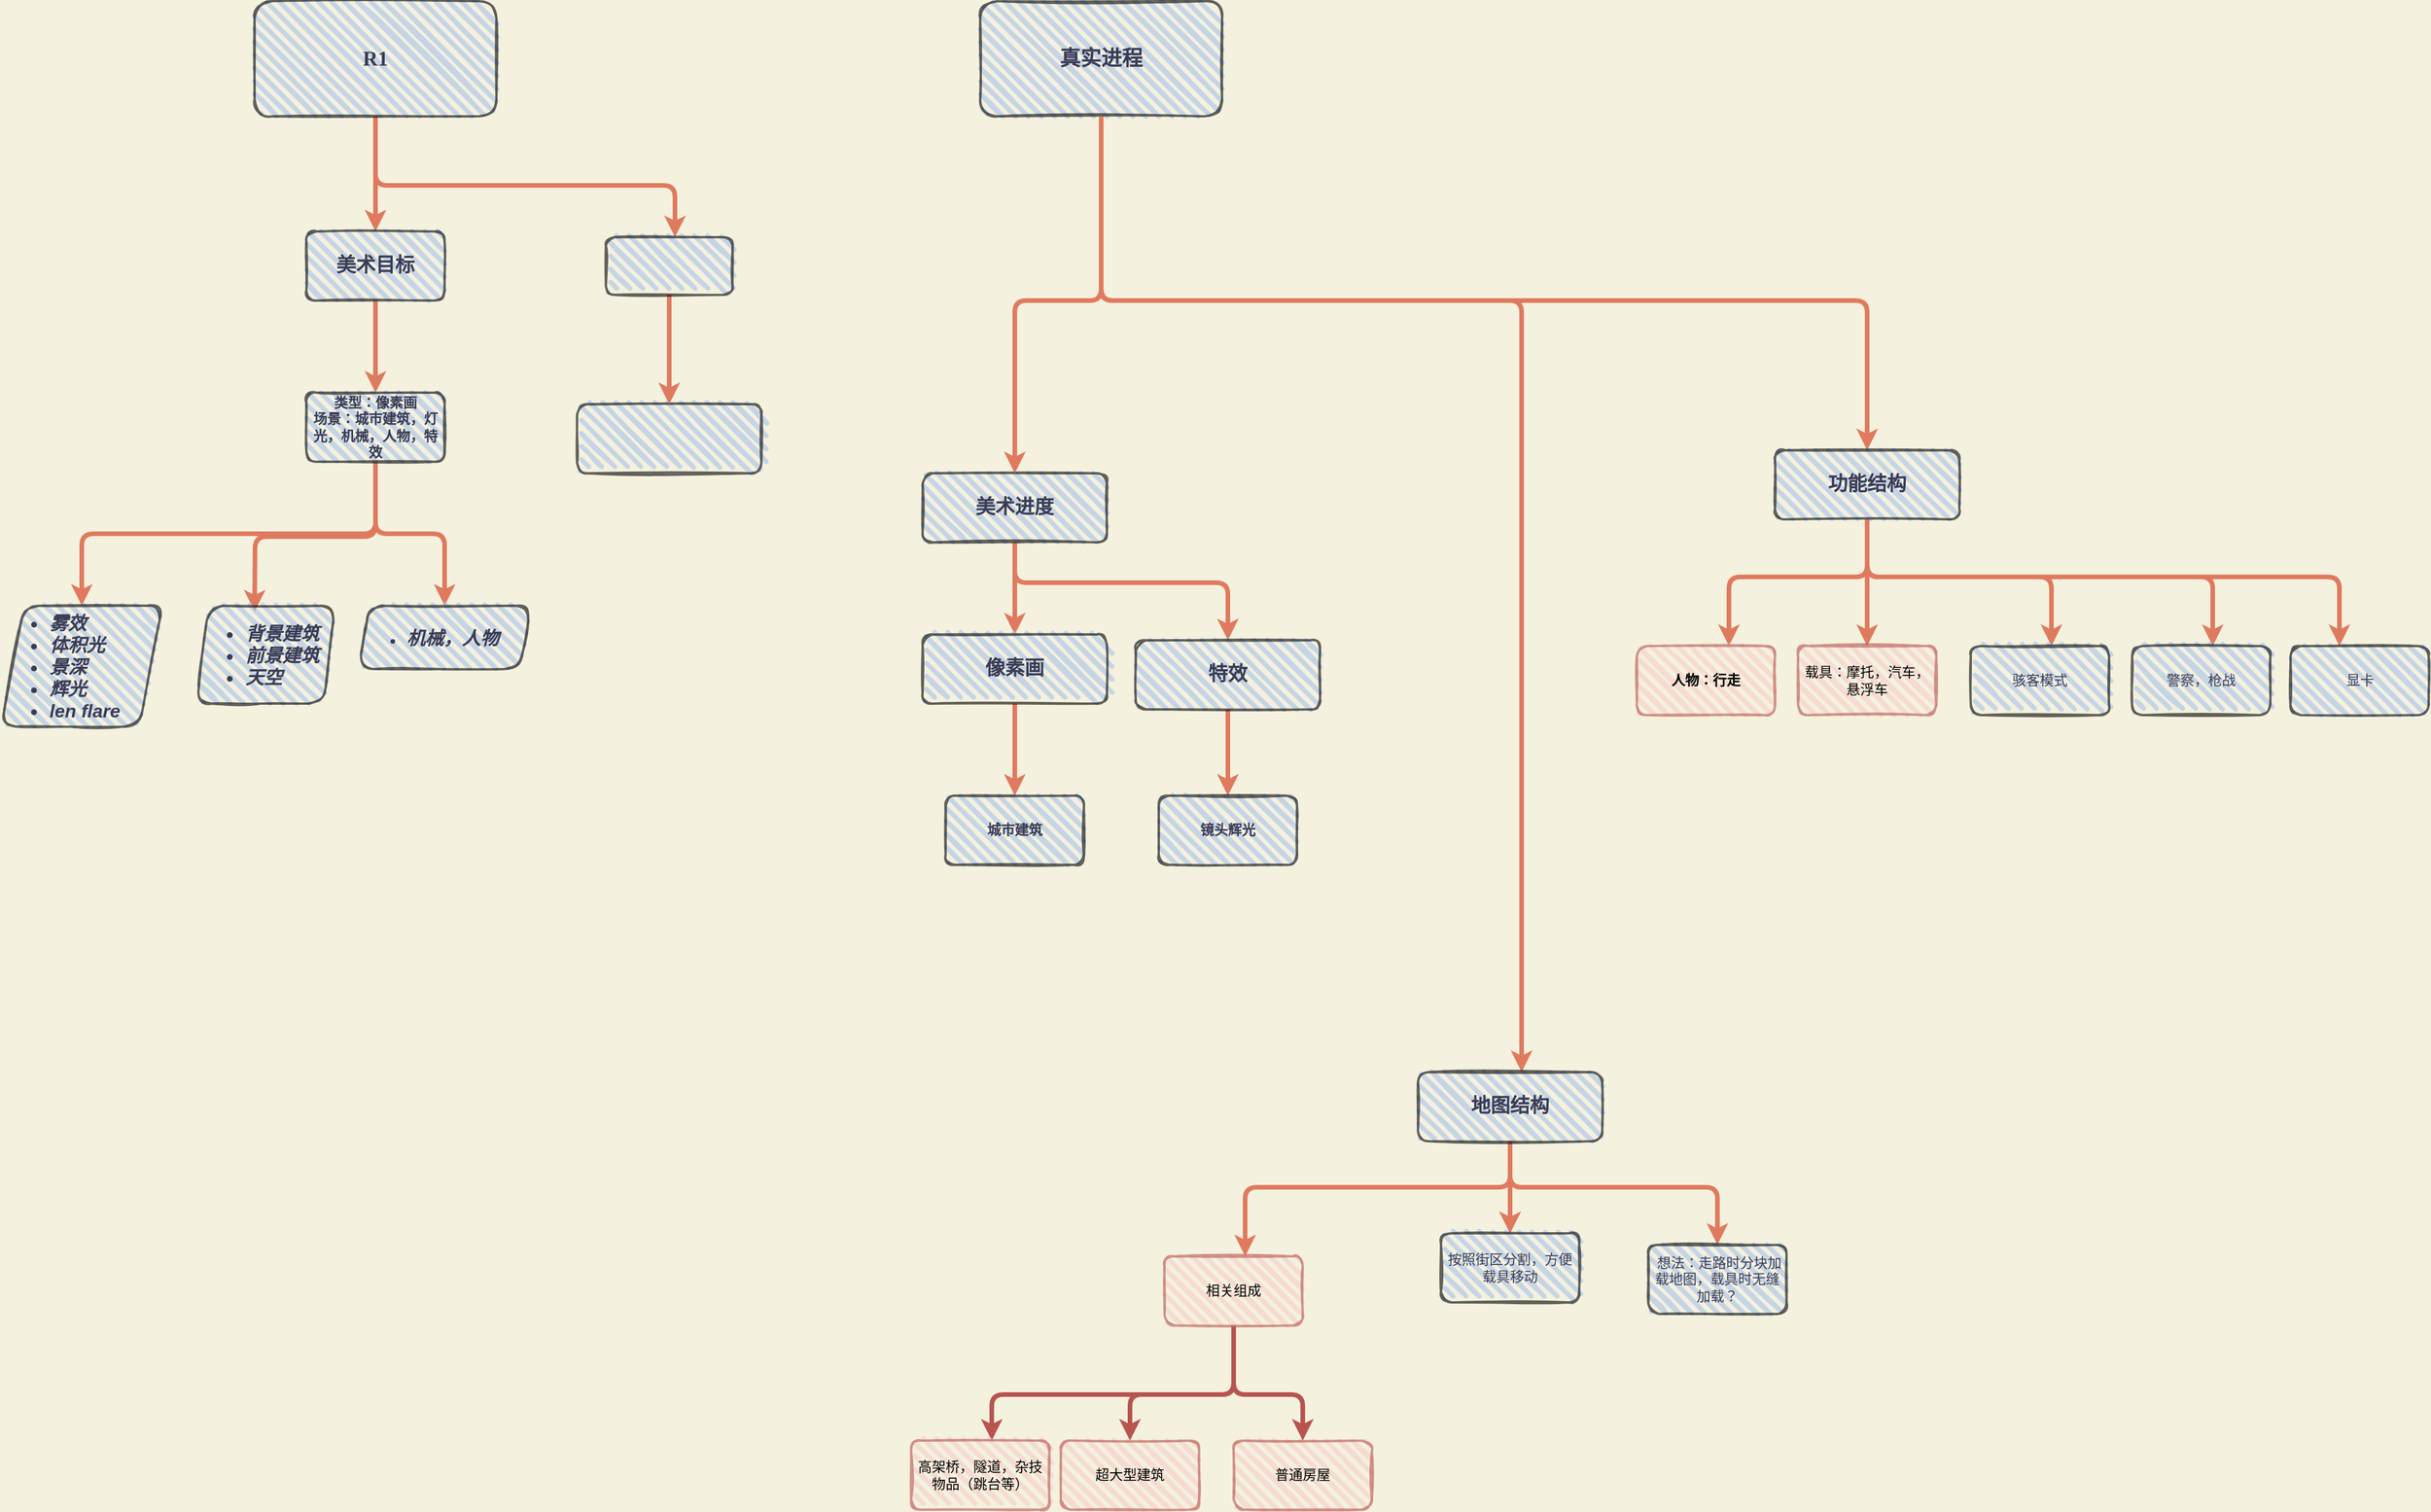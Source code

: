 <mxfile version="15.7.3" type="github">
  <diagram id="qunk6GA_WOo8kIJYr950" name="Page-1">
    <mxGraphModel dx="1673" dy="934" grid="1" gridSize="10" guides="1" tooltips="1" connect="1" arrows="1" fold="1" page="1" pageScale="1" pageWidth="827" pageHeight="1169" background="#F4F1DE" math="0" shadow="0">
      <root>
        <mxCell id="0" />
        <mxCell id="1" parent="0" />
        <mxCell id="x0J6Hs-SUJabOpPmVFmc-26" value="" style="edgeStyle=orthogonalEdgeStyle;curved=0;rounded=1;sketch=0;orthogonalLoop=1;jettySize=auto;html=1;fontColor=#393C56;strokeColor=#E07A5F;strokeWidth=4;fillColor=#F2CC8F;" parent="1" source="x0J6Hs-SUJabOpPmVFmc-2" target="x0J6Hs-SUJabOpPmVFmc-25" edge="1">
          <mxGeometry relative="1" as="geometry" />
        </mxCell>
        <mxCell id="x0J6Hs-SUJabOpPmVFmc-31" value="" style="edgeStyle=orthogonalEdgeStyle;curved=0;rounded=1;sketch=0;orthogonalLoop=1;jettySize=auto;html=1;fontColor=#393C56;strokeColor=#E07A5F;strokeWidth=4;fillColor=#F2CC8F;" parent="1" source="x0J6Hs-SUJabOpPmVFmc-2" target="x0J6Hs-SUJabOpPmVFmc-32" edge="1">
          <mxGeometry relative="1" as="geometry">
            <Array as="points">
              <mxPoint x="405" y="550" />
              <mxPoint x="665" y="550" />
            </Array>
          </mxGeometry>
        </mxCell>
        <mxCell id="x0J6Hs-SUJabOpPmVFmc-2" value="&lt;h2&gt;&lt;font face=&quot;Comic Sans MS&quot;&gt;R1&lt;/font&gt;&lt;/h2&gt;" style="rounded=1;whiteSpace=wrap;html=1;strokeWidth=2;fillWeight=4;hachureGap=8;hachureAngle=45;sketch=1;fontColor=#393C56;opacity=60;fillColor=#A9C4EB;" parent="1" vertex="1">
          <mxGeometry x="300" y="390" width="210" height="100" as="geometry" />
        </mxCell>
        <mxCell id="x0J6Hs-SUJabOpPmVFmc-28" value="" style="edgeStyle=orthogonalEdgeStyle;curved=0;rounded=1;sketch=0;orthogonalLoop=1;jettySize=auto;html=1;fontColor=#393C56;strokeColor=#E07A5F;strokeWidth=4;fillColor=#F2CC8F;" parent="1" source="x0J6Hs-SUJabOpPmVFmc-25" target="x0J6Hs-SUJabOpPmVFmc-27" edge="1">
          <mxGeometry relative="1" as="geometry" />
        </mxCell>
        <mxCell id="x0J6Hs-SUJabOpPmVFmc-25" value="&lt;b&gt;&lt;font style=&quot;font-size: 17px&quot;&gt;美术目标&lt;br&gt;&lt;/font&gt;&lt;/b&gt;" style="whiteSpace=wrap;html=1;rounded=1;fontColor=#393C56;strokeWidth=2;fillColor=#A9C4EB;opacity=60;sketch=1;fillWeight=4;hachureGap=8;hachureAngle=45;" parent="1" vertex="1">
          <mxGeometry x="345" y="590" width="120" height="60" as="geometry" />
        </mxCell>
        <mxCell id="iNKctxHvpy_qpzK7dmA8-24" style="edgeStyle=orthogonalEdgeStyle;rounded=1;orthogonalLoop=1;jettySize=auto;html=1;exitX=0.5;exitY=1;exitDx=0;exitDy=0;strokeColor=#E07A5F;strokeWidth=4;" parent="1" source="x0J6Hs-SUJabOpPmVFmc-27" target="iNKctxHvpy_qpzK7dmA8-31" edge="1">
          <mxGeometry relative="1" as="geometry">
            <mxPoint x="140" y="920" as="targetPoint" />
          </mxGeometry>
        </mxCell>
        <mxCell id="iNKctxHvpy_qpzK7dmA8-33" style="edgeStyle=orthogonalEdgeStyle;rounded=1;orthogonalLoop=1;jettySize=auto;html=1;exitX=0.5;exitY=1;exitDx=0;exitDy=0;strokeColor=#E07A5F;strokeWidth=4;" parent="1" source="x0J6Hs-SUJabOpPmVFmc-27" edge="1">
          <mxGeometry relative="1" as="geometry">
            <mxPoint x="300" y="920" as="targetPoint" />
          </mxGeometry>
        </mxCell>
        <mxCell id="iNKctxHvpy_qpzK7dmA8-35" style="edgeStyle=orthogonalEdgeStyle;rounded=1;orthogonalLoop=1;jettySize=auto;html=1;exitX=0.5;exitY=1;exitDx=0;exitDy=0;strokeColor=#E07A5F;strokeWidth=4;entryX=0.5;entryY=0;entryDx=0;entryDy=0;" parent="1" source="x0J6Hs-SUJabOpPmVFmc-27" target="iNKctxHvpy_qpzK7dmA8-36" edge="1">
          <mxGeometry relative="1" as="geometry">
            <mxPoint x="450" y="900" as="targetPoint" />
          </mxGeometry>
        </mxCell>
        <mxCell id="x0J6Hs-SUJabOpPmVFmc-27" value="&lt;b&gt;类型：像素画&lt;br&gt;场景：城市建筑，灯光，机械，人物，特效&lt;br&gt;&lt;/b&gt;" style="whiteSpace=wrap;html=1;rounded=1;fontColor=#393C56;strokeWidth=2;fillColor=#A9C4EB;opacity=60;sketch=1;fillWeight=4;hachureGap=8;hachureAngle=45;" parent="1" vertex="1">
          <mxGeometry x="345" y="730" width="120" height="60" as="geometry" />
        </mxCell>
        <mxCell id="x0J6Hs-SUJabOpPmVFmc-30" value="&lt;h2&gt;&lt;br&gt;&lt;/h2&gt;" style="rounded=1;whiteSpace=wrap;html=1;strokeWidth=2;fillWeight=4;hachureGap=8;hachureAngle=45;sketch=1;fontColor=#393C56;opacity=60;fillColor=#A9C4EB;" parent="1" vertex="1">
          <mxGeometry x="580" y="740" width="160" height="60" as="geometry" />
        </mxCell>
        <mxCell id="x0J6Hs-SUJabOpPmVFmc-33" style="edgeStyle=orthogonalEdgeStyle;curved=0;rounded=1;sketch=0;orthogonalLoop=1;jettySize=auto;html=1;fontColor=#393C56;strokeColor=#E07A5F;strokeWidth=4;fillColor=#F2CC8F;" parent="1" source="x0J6Hs-SUJabOpPmVFmc-32" target="x0J6Hs-SUJabOpPmVFmc-30" edge="1">
          <mxGeometry relative="1" as="geometry" />
        </mxCell>
        <mxCell id="x0J6Hs-SUJabOpPmVFmc-32" value="" style="whiteSpace=wrap;html=1;rounded=1;fontColor=#393C56;strokeWidth=2;fillColor=#A9C4EB;opacity=60;sketch=1;fillWeight=4;hachureGap=8;hachureAngle=45;" parent="1" vertex="1">
          <mxGeometry x="605" y="595" width="110" height="50" as="geometry" />
        </mxCell>
        <mxCell id="iNKctxHvpy_qpzK7dmA8-31" value="&lt;ul style=&quot;font-family: &amp;#34;helvetica&amp;#34; ; font-size: 16px&quot;&gt;&lt;li&gt;&lt;b&gt;&lt;i&gt;雾效&amp;nbsp;&lt;/i&gt;&lt;/b&gt;&lt;/li&gt;&lt;li&gt;&lt;b&gt;&lt;i&gt;体积光&lt;/i&gt;&lt;/b&gt;&lt;/li&gt;&lt;li&gt;&lt;b&gt;&lt;i&gt;景深&lt;/i&gt;&lt;/b&gt;&lt;/li&gt;&lt;li&gt;&lt;b&gt;&lt;i&gt;辉光&lt;/i&gt;&lt;/b&gt;&lt;/li&gt;&lt;li&gt;&lt;b&gt;&lt;i&gt;len flare&lt;/i&gt;&lt;/b&gt;&lt;/li&gt;&lt;/ul&gt;" style="shape=parallelogram;perimeter=parallelogramPerimeter;whiteSpace=wrap;html=1;fixedSize=1;rounded=1;fontColor=#393C56;strokeWidth=2;fillColor=#A9C4EB;opacity=60;sketch=1;fillWeight=4;hachureGap=8;hachureAngle=45;arcSize=26;size=20;align=left;" parent="1" vertex="1">
          <mxGeometry x="80" y="915" width="140" height="105" as="geometry" />
        </mxCell>
        <mxCell id="iNKctxHvpy_qpzK7dmA8-34" value="&lt;ul style=&quot;font-family: &amp;#34;helvetica&amp;#34; ; font-size: 16px&quot;&gt;&lt;li&gt;&lt;i&gt;&lt;b&gt;背景建筑&lt;/b&gt;&lt;/i&gt;&lt;/li&gt;&lt;li&gt;&lt;i&gt;&lt;b&gt;前景建筑&lt;/b&gt;&lt;/i&gt;&lt;/li&gt;&lt;li&gt;&lt;i&gt;&lt;b&gt;天空&lt;/b&gt;&lt;/i&gt;&lt;/li&gt;&lt;/ul&gt;" style="shape=parallelogram;perimeter=parallelogramPerimeter;whiteSpace=wrap;html=1;fixedSize=1;rounded=1;fontColor=#393C56;strokeWidth=2;fillColor=#A9C4EB;opacity=60;sketch=1;fillWeight=4;hachureGap=8;hachureAngle=45;arcSize=26;size=10;align=left;" parent="1" vertex="1">
          <mxGeometry x="250" y="915" width="120" height="85" as="geometry" />
        </mxCell>
        <mxCell id="iNKctxHvpy_qpzK7dmA8-36" value="&lt;ul style=&quot;font-family: &amp;#34;helvetica&amp;#34;&quot;&gt;&lt;li&gt;&lt;font style=&quot;font-size: 16px&quot;&gt;&lt;b&gt;&lt;i&gt;机械，人物&lt;/i&gt;&lt;/b&gt;&lt;/font&gt;&lt;/li&gt;&lt;/ul&gt;" style="shape=parallelogram;perimeter=parallelogramPerimeter;whiteSpace=wrap;html=1;fixedSize=1;rounded=1;fontColor=#393C56;strokeWidth=2;fillColor=#A9C4EB;opacity=60;sketch=1;fillWeight=4;hachureGap=8;hachureAngle=45;arcSize=26;size=10;align=left;" parent="1" vertex="1">
          <mxGeometry x="390" y="915" width="150" height="55" as="geometry" />
        </mxCell>
        <mxCell id="dnLQfkRXEL9VE3s6WOsT-1" style="edgeStyle=orthogonalEdgeStyle;rounded=1;orthogonalLoop=1;jettySize=auto;html=1;exitX=0.5;exitY=1;exitDx=0;exitDy=0;strokeWidth=4;strokeColor=#E07A5F;" edge="1" parent="1" source="5SCztgLRrLlrjDLLtxP2-1" target="dnLQfkRXEL9VE3s6WOsT-3">
          <mxGeometry relative="1" as="geometry">
            <mxPoint x="1430" y="650" as="targetPoint" />
            <Array as="points">
              <mxPoint x="1035" y="650" />
              <mxPoint x="1700" y="650" />
            </Array>
          </mxGeometry>
        </mxCell>
        <mxCell id="dnLQfkRXEL9VE3s6WOsT-20" style="edgeStyle=orthogonalEdgeStyle;rounded=1;orthogonalLoop=1;jettySize=auto;html=1;fontSize=14;strokeColor=#E07A5F;strokeWidth=4;" edge="1" parent="1" source="5SCztgLRrLlrjDLLtxP2-1" target="dnLQfkRXEL9VE3s6WOsT-19">
          <mxGeometry relative="1" as="geometry">
            <Array as="points">
              <mxPoint x="1035" y="650" />
              <mxPoint x="1400" y="650" />
            </Array>
          </mxGeometry>
        </mxCell>
        <mxCell id="5SCztgLRrLlrjDLLtxP2-1" value="&lt;h2&gt;&lt;font face=&quot;Comic Sans MS&quot;&gt;真实进程&lt;/font&gt;&lt;/h2&gt;" style="rounded=1;whiteSpace=wrap;html=1;strokeWidth=2;fillWeight=4;hachureGap=8;hachureAngle=45;sketch=1;fontColor=#393C56;opacity=60;fillColor=#A9C4EB;" parent="1" vertex="1">
          <mxGeometry x="930" y="390" width="210" height="100" as="geometry" />
        </mxCell>
        <mxCell id="5SCztgLRrLlrjDLLtxP2-14" value="" style="edgeStyle=orthogonalEdgeStyle;rounded=1;orthogonalLoop=1;jettySize=auto;html=1;strokeColor=#E07A5F;strokeWidth=4;" parent="1" source="5SCztgLRrLlrjDLLtxP2-3" target="5SCztgLRrLlrjDLLtxP2-13" edge="1">
          <mxGeometry relative="1" as="geometry" />
        </mxCell>
        <mxCell id="5SCztgLRrLlrjDLLtxP2-17" style="edgeStyle=orthogonalEdgeStyle;rounded=1;orthogonalLoop=1;jettySize=auto;html=1;strokeColor=#E07A5F;strokeWidth=4;" parent="1" source="5SCztgLRrLlrjDLLtxP2-3" target="5SCztgLRrLlrjDLLtxP2-18" edge="1">
          <mxGeometry relative="1" as="geometry">
            <mxPoint x="1145" y="965" as="targetPoint" />
            <Array as="points">
              <mxPoint x="960" y="895" />
              <mxPoint x="1145" y="895" />
            </Array>
          </mxGeometry>
        </mxCell>
        <mxCell id="5SCztgLRrLlrjDLLtxP2-3" value="&lt;b&gt;&lt;font style=&quot;font-size: 17px&quot;&gt;美术进度&lt;/font&gt;&lt;/b&gt;" style="rounded=1;whiteSpace=wrap;html=1;strokeWidth=2;fillWeight=4;hachureGap=8;hachureAngle=45;sketch=1;fontColor=#393C56;opacity=60;fillColor=#A9C4EB;" parent="1" vertex="1">
          <mxGeometry x="880" y="800" width="160" height="60" as="geometry" />
        </mxCell>
        <mxCell id="5SCztgLRrLlrjDLLtxP2-4" style="edgeStyle=orthogonalEdgeStyle;curved=0;rounded=1;sketch=0;orthogonalLoop=1;jettySize=auto;html=1;fontColor=#393C56;strokeColor=#E07A5F;strokeWidth=4;fillColor=#F2CC8F;" parent="1" source="5SCztgLRrLlrjDLLtxP2-1" target="5SCztgLRrLlrjDLLtxP2-3" edge="1">
          <mxGeometry relative="1" as="geometry">
            <mxPoint x="1040" y="510" as="sourcePoint" />
            <Array as="points">
              <mxPoint x="1035" y="650" />
              <mxPoint x="960" y="650" />
            </Array>
          </mxGeometry>
        </mxCell>
        <mxCell id="5SCztgLRrLlrjDLLtxP2-16" value="" style="edgeStyle=orthogonalEdgeStyle;rounded=1;orthogonalLoop=1;jettySize=auto;html=1;strokeColor=#E07A5F;strokeWidth=4;" parent="1" source="5SCztgLRrLlrjDLLtxP2-13" target="5SCztgLRrLlrjDLLtxP2-15" edge="1">
          <mxGeometry relative="1" as="geometry" />
        </mxCell>
        <mxCell id="5SCztgLRrLlrjDLLtxP2-13" value="&lt;b&gt;&lt;font style=&quot;font-size: 17px&quot;&gt;像素画&lt;/font&gt;&lt;/b&gt;" style="rounded=1;whiteSpace=wrap;html=1;strokeWidth=2;fillWeight=4;hachureGap=8;hachureAngle=45;sketch=1;fontColor=#393C56;opacity=60;fillColor=#A9C4EB;" parent="1" vertex="1">
          <mxGeometry x="880" y="940" width="160" height="60" as="geometry" />
        </mxCell>
        <mxCell id="5SCztgLRrLlrjDLLtxP2-15" value="&lt;b&gt;城市建筑&lt;/b&gt;" style="whiteSpace=wrap;html=1;rounded=1;fontColor=#393C56;strokeWidth=2;fillColor=#A9C4EB;opacity=60;sketch=1;fillWeight=4;hachureGap=8;hachureAngle=45;" parent="1" vertex="1">
          <mxGeometry x="900" y="1080" width="120" height="60" as="geometry" />
        </mxCell>
        <mxCell id="5SCztgLRrLlrjDLLtxP2-20" value="" style="edgeStyle=orthogonalEdgeStyle;rounded=1;orthogonalLoop=1;jettySize=auto;html=1;strokeColor=#E07A5F;strokeWidth=4;" parent="1" source="5SCztgLRrLlrjDLLtxP2-18" target="5SCztgLRrLlrjDLLtxP2-19" edge="1">
          <mxGeometry relative="1" as="geometry" />
        </mxCell>
        <mxCell id="5SCztgLRrLlrjDLLtxP2-18" value="&lt;b&gt;&lt;font style=&quot;font-size: 17px&quot;&gt;特效&lt;/font&gt;&lt;/b&gt;" style="rounded=1;whiteSpace=wrap;html=1;strokeWidth=2;fillWeight=4;hachureGap=8;hachureAngle=45;sketch=1;fontColor=#393C56;opacity=60;fillColor=#A9C4EB;" parent="1" vertex="1">
          <mxGeometry x="1065" y="945" width="160" height="60" as="geometry" />
        </mxCell>
        <mxCell id="5SCztgLRrLlrjDLLtxP2-19" value="&lt;b&gt;镜头辉光&lt;/b&gt;" style="whiteSpace=wrap;html=1;rounded=1;fontColor=#393C56;strokeWidth=2;fillColor=#A9C4EB;opacity=60;sketch=1;fillWeight=4;hachureGap=8;hachureAngle=45;" parent="1" vertex="1">
          <mxGeometry x="1085" y="1080" width="120" height="60" as="geometry" />
        </mxCell>
        <mxCell id="dnLQfkRXEL9VE3s6WOsT-6" value="" style="edgeStyle=orthogonalEdgeStyle;rounded=1;orthogonalLoop=1;jettySize=auto;html=1;strokeColor=#E07A5F;strokeWidth=4;" edge="1" parent="1" source="dnLQfkRXEL9VE3s6WOsT-3" target="dnLQfkRXEL9VE3s6WOsT-5">
          <mxGeometry relative="1" as="geometry" />
        </mxCell>
        <mxCell id="dnLQfkRXEL9VE3s6WOsT-8" value="" style="edgeStyle=orthogonalEdgeStyle;rounded=1;orthogonalLoop=1;jettySize=auto;html=1;fontSize=14;strokeColor=#E07A5F;strokeWidth=4;" edge="1" parent="1" source="dnLQfkRXEL9VE3s6WOsT-3" target="dnLQfkRXEL9VE3s6WOsT-7">
          <mxGeometry relative="1" as="geometry">
            <Array as="points">
              <mxPoint x="1700" y="890" />
              <mxPoint x="1580" y="890" />
            </Array>
          </mxGeometry>
        </mxCell>
        <mxCell id="dnLQfkRXEL9VE3s6WOsT-13" value="" style="edgeStyle=orthogonalEdgeStyle;rounded=1;orthogonalLoop=1;jettySize=auto;html=1;fontSize=14;strokeColor=#E07A5F;strokeWidth=4;" edge="1" parent="1" source="dnLQfkRXEL9VE3s6WOsT-3" target="dnLQfkRXEL9VE3s6WOsT-12">
          <mxGeometry relative="1" as="geometry">
            <Array as="points">
              <mxPoint x="1700" y="890" />
              <mxPoint x="1860" y="890" />
            </Array>
          </mxGeometry>
        </mxCell>
        <mxCell id="dnLQfkRXEL9VE3s6WOsT-15" value="" style="edgeStyle=orthogonalEdgeStyle;rounded=1;orthogonalLoop=1;jettySize=auto;html=1;fontSize=14;strokeColor=#E07A5F;strokeWidth=4;" edge="1" parent="1" source="dnLQfkRXEL9VE3s6WOsT-3" target="dnLQfkRXEL9VE3s6WOsT-14">
          <mxGeometry relative="1" as="geometry">
            <Array as="points">
              <mxPoint x="1700" y="890" />
              <mxPoint x="2000" y="890" />
            </Array>
          </mxGeometry>
        </mxCell>
        <mxCell id="dnLQfkRXEL9VE3s6WOsT-17" value="" style="edgeStyle=orthogonalEdgeStyle;rounded=1;orthogonalLoop=1;jettySize=auto;html=1;fontSize=14;strokeColor=#E07A5F;strokeWidth=4;" edge="1" parent="1" source="dnLQfkRXEL9VE3s6WOsT-3" target="dnLQfkRXEL9VE3s6WOsT-16">
          <mxGeometry relative="1" as="geometry">
            <Array as="points">
              <mxPoint x="1700" y="890" />
              <mxPoint x="2110" y="890" />
              <mxPoint x="2110" y="990" />
            </Array>
          </mxGeometry>
        </mxCell>
        <mxCell id="dnLQfkRXEL9VE3s6WOsT-3" value="&lt;span style=&quot;font-size: 17px&quot;&gt;&lt;b&gt;功能结构&lt;br&gt;&lt;/b&gt;&lt;/span&gt;" style="rounded=1;whiteSpace=wrap;html=1;strokeWidth=2;fillWeight=4;hachureGap=8;hachureAngle=45;sketch=1;fontColor=#393C56;opacity=60;fillColor=#A9C4EB;" vertex="1" parent="1">
          <mxGeometry x="1620" y="780" width="160" height="60" as="geometry" />
        </mxCell>
        <mxCell id="dnLQfkRXEL9VE3s6WOsT-5" value="&lt;font style=&quot;font-size: 12px&quot;&gt;载具：摩托，汽车，悬浮车&lt;/font&gt;" style="whiteSpace=wrap;html=1;rounded=1;strokeWidth=2;fillColor=#f8cecc;opacity=60;sketch=1;fillWeight=4;hachureGap=8;hachureAngle=45;strokeColor=#b85450;" vertex="1" parent="1">
          <mxGeometry x="1640" y="950" width="120" height="60" as="geometry" />
        </mxCell>
        <mxCell id="dnLQfkRXEL9VE3s6WOsT-7" value="&lt;b&gt;人物：行走&lt;/b&gt;" style="whiteSpace=wrap;html=1;rounded=1;strokeWidth=2;fillColor=#f8cecc;opacity=60;sketch=1;fillWeight=4;hachureGap=8;hachureAngle=45;strokeColor=#b85450;" vertex="1" parent="1">
          <mxGeometry x="1500" y="950" width="120" height="60" as="geometry" />
        </mxCell>
        <mxCell id="dnLQfkRXEL9VE3s6WOsT-12" value="骇客模式" style="whiteSpace=wrap;html=1;rounded=1;fontColor=#393C56;strokeWidth=2;fillColor=#A9C4EB;opacity=60;sketch=1;fillWeight=4;hachureGap=8;hachureAngle=45;" vertex="1" parent="1">
          <mxGeometry x="1790" y="950" width="120" height="60" as="geometry" />
        </mxCell>
        <mxCell id="dnLQfkRXEL9VE3s6WOsT-14" value="警察，枪战" style="whiteSpace=wrap;html=1;rounded=1;fontColor=#393C56;strokeWidth=2;fillColor=#A9C4EB;opacity=60;sketch=1;fillWeight=4;hachureGap=8;hachureAngle=45;" vertex="1" parent="1">
          <mxGeometry x="1930" y="950" width="120" height="60" as="geometry" />
        </mxCell>
        <mxCell id="dnLQfkRXEL9VE3s6WOsT-16" value="显卡" style="whiteSpace=wrap;html=1;rounded=1;fontColor=#393C56;strokeWidth=2;fillColor=#A9C4EB;opacity=60;sketch=1;fillWeight=4;hachureGap=8;hachureAngle=45;" vertex="1" parent="1">
          <mxGeometry x="2067.5" y="950" width="120" height="60" as="geometry" />
        </mxCell>
        <mxCell id="dnLQfkRXEL9VE3s6WOsT-22" value="" style="edgeStyle=orthogonalEdgeStyle;rounded=1;orthogonalLoop=1;jettySize=auto;html=1;fontSize=14;strokeColor=#E07A5F;strokeWidth=4;" edge="1" parent="1" source="dnLQfkRXEL9VE3s6WOsT-19" target="dnLQfkRXEL9VE3s6WOsT-21">
          <mxGeometry relative="1" as="geometry" />
        </mxCell>
        <mxCell id="dnLQfkRXEL9VE3s6WOsT-24" value="" style="edgeStyle=orthogonalEdgeStyle;rounded=1;orthogonalLoop=1;jettySize=auto;html=1;fontSize=14;strokeColor=#E07A5F;strokeWidth=4;" edge="1" parent="1" source="dnLQfkRXEL9VE3s6WOsT-19" target="dnLQfkRXEL9VE3s6WOsT-21">
          <mxGeometry relative="1" as="geometry" />
        </mxCell>
        <mxCell id="dnLQfkRXEL9VE3s6WOsT-26" value="" style="edgeStyle=orthogonalEdgeStyle;rounded=1;orthogonalLoop=1;jettySize=auto;html=1;fontSize=14;strokeColor=#E07A5F;strokeWidth=4;" edge="1" parent="1" source="dnLQfkRXEL9VE3s6WOsT-19" target="dnLQfkRXEL9VE3s6WOsT-25">
          <mxGeometry relative="1" as="geometry">
            <Array as="points">
              <mxPoint x="1390" y="1420" />
              <mxPoint x="1570" y="1420" />
            </Array>
          </mxGeometry>
        </mxCell>
        <mxCell id="dnLQfkRXEL9VE3s6WOsT-30" value="" style="edgeStyle=orthogonalEdgeStyle;rounded=1;orthogonalLoop=1;jettySize=auto;html=1;fontSize=14;strokeColor=#E07A5F;strokeWidth=4;" edge="1" parent="1" source="dnLQfkRXEL9VE3s6WOsT-19" target="dnLQfkRXEL9VE3s6WOsT-29">
          <mxGeometry relative="1" as="geometry">
            <Array as="points">
              <mxPoint x="1390" y="1420" />
              <mxPoint x="1160" y="1420" />
            </Array>
          </mxGeometry>
        </mxCell>
        <mxCell id="dnLQfkRXEL9VE3s6WOsT-19" value="&lt;span style=&quot;font-size: 17px&quot;&gt;&lt;b&gt;地图结构&lt;br&gt;&lt;/b&gt;&lt;/span&gt;" style="rounded=1;whiteSpace=wrap;html=1;strokeWidth=2;fillWeight=4;hachureGap=8;hachureAngle=45;sketch=1;fontColor=#393C56;opacity=60;fillColor=#A9C4EB;" vertex="1" parent="1">
          <mxGeometry x="1310" y="1320" width="160" height="60" as="geometry" />
        </mxCell>
        <mxCell id="dnLQfkRXEL9VE3s6WOsT-21" value="按照街区分割，方便载具移动" style="whiteSpace=wrap;html=1;rounded=1;fontColor=#393C56;strokeWidth=2;fillColor=#A9C4EB;opacity=60;sketch=1;fillWeight=4;hachureGap=8;hachureAngle=45;" vertex="1" parent="1">
          <mxGeometry x="1330" y="1460" width="120" height="60" as="geometry" />
        </mxCell>
        <mxCell id="dnLQfkRXEL9VE3s6WOsT-25" value="&amp;nbsp;想法：走路时分块加载地图，载具时无缝加载？" style="whiteSpace=wrap;html=1;rounded=1;fontColor=#393C56;strokeWidth=2;fillColor=#A9C4EB;opacity=60;sketch=1;fillWeight=4;hachureGap=8;hachureAngle=45;" vertex="1" parent="1">
          <mxGeometry x="1510" y="1470" width="120" height="60" as="geometry" />
        </mxCell>
        <mxCell id="dnLQfkRXEL9VE3s6WOsT-27" value="普通房屋" style="whiteSpace=wrap;html=1;rounded=1;strokeWidth=2;fillColor=#f8cecc;opacity=60;sketch=1;fillWeight=4;hachureGap=8;hachureAngle=45;strokeColor=#b85450;" vertex="1" parent="1">
          <mxGeometry x="1150" y="1640" width="120" height="60" as="geometry" />
        </mxCell>
        <mxCell id="dnLQfkRXEL9VE3s6WOsT-32" value="" style="edgeStyle=orthogonalEdgeStyle;rounded=1;orthogonalLoop=1;jettySize=auto;html=1;fontSize=14;strokeColor=#b85450;strokeWidth=4;fillColor=#f8cecc;" edge="1" parent="1" source="dnLQfkRXEL9VE3s6WOsT-29" target="dnLQfkRXEL9VE3s6WOsT-31">
          <mxGeometry relative="1" as="geometry">
            <Array as="points">
              <mxPoint x="1150" y="1600" />
              <mxPoint x="940" y="1600" />
            </Array>
          </mxGeometry>
        </mxCell>
        <mxCell id="dnLQfkRXEL9VE3s6WOsT-34" value="" style="edgeStyle=orthogonalEdgeStyle;rounded=1;orthogonalLoop=1;jettySize=auto;html=1;fontSize=14;strokeColor=#b85450;strokeWidth=4;fillColor=#f8cecc;" edge="1" parent="1" source="dnLQfkRXEL9VE3s6WOsT-29" target="dnLQfkRXEL9VE3s6WOsT-33">
          <mxGeometry relative="1" as="geometry">
            <Array as="points">
              <mxPoint x="1150" y="1600" />
              <mxPoint x="1060" y="1600" />
            </Array>
          </mxGeometry>
        </mxCell>
        <mxCell id="dnLQfkRXEL9VE3s6WOsT-35" style="edgeStyle=orthogonalEdgeStyle;rounded=1;orthogonalLoop=1;jettySize=auto;html=1;fontSize=14;strokeColor=#b85450;strokeWidth=4;fillColor=#f8cecc;" edge="1" parent="1" source="dnLQfkRXEL9VE3s6WOsT-29" target="dnLQfkRXEL9VE3s6WOsT-27">
          <mxGeometry relative="1" as="geometry">
            <Array as="points">
              <mxPoint x="1150" y="1600" />
              <mxPoint x="1210" y="1600" />
            </Array>
          </mxGeometry>
        </mxCell>
        <mxCell id="dnLQfkRXEL9VE3s6WOsT-29" value="相关组成" style="whiteSpace=wrap;html=1;rounded=1;strokeWidth=2;fillColor=#f8cecc;opacity=60;sketch=1;fillWeight=4;hachureGap=8;hachureAngle=45;strokeColor=#b85450;" vertex="1" parent="1">
          <mxGeometry x="1090" y="1480" width="120" height="60" as="geometry" />
        </mxCell>
        <mxCell id="dnLQfkRXEL9VE3s6WOsT-31" value="&lt;span&gt;高架桥，隧道，杂技物品（跳台等）&lt;/span&gt;" style="whiteSpace=wrap;html=1;rounded=1;strokeWidth=2;fillColor=#f8cecc;opacity=60;sketch=1;fillWeight=4;hachureGap=8;hachureAngle=45;strokeColor=#b85450;" vertex="1" parent="1">
          <mxGeometry x="870" y="1640" width="120" height="60" as="geometry" />
        </mxCell>
        <mxCell id="dnLQfkRXEL9VE3s6WOsT-33" value="超大型建筑" style="whiteSpace=wrap;html=1;rounded=1;strokeWidth=2;fillColor=#f8cecc;opacity=60;sketch=1;fillWeight=4;hachureGap=8;hachureAngle=45;strokeColor=#b85450;" vertex="1" parent="1">
          <mxGeometry x="1000" y="1640" width="120" height="60" as="geometry" />
        </mxCell>
      </root>
    </mxGraphModel>
  </diagram>
</mxfile>
